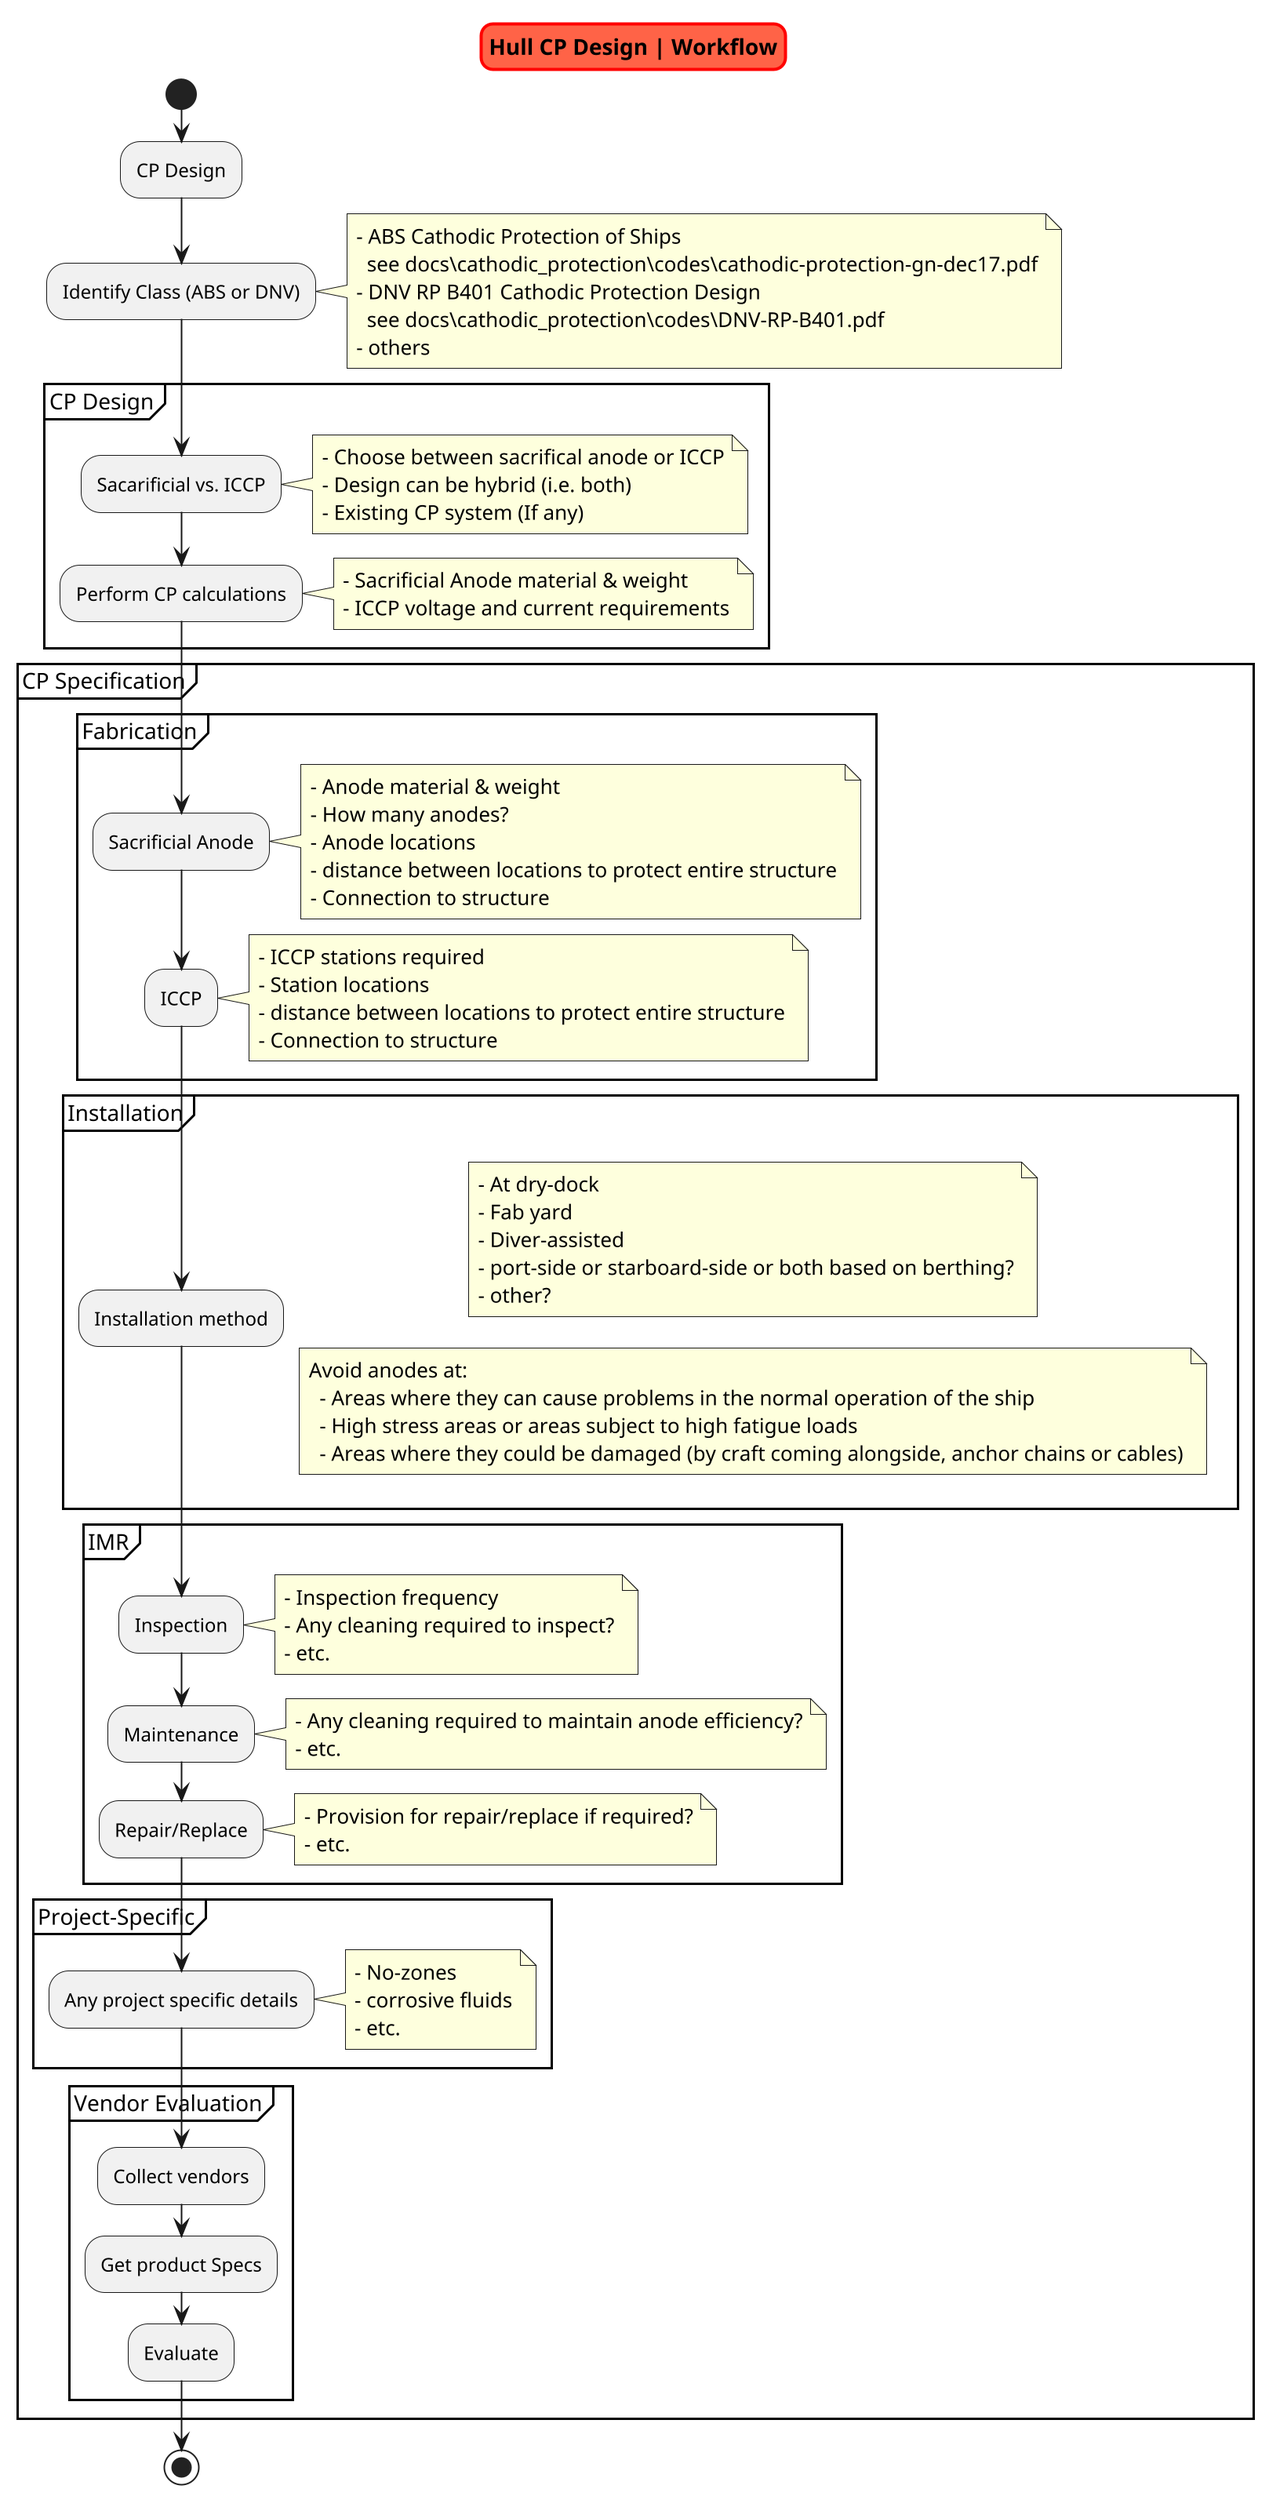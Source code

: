 @startuml  cp_ships

scale 2
skinparam titleBorderRoundCorner 15
skinparam titleBorderThickness 2
skinparam titleBorderColor red
skinparam titleBackgroundColor Tomato

title Hull CP Design | Workflow

start
:CP Design;

:Identify Class (ABS or DNV);

  note right
    - ABS Cathodic Protection of Ships 
      see docs\cathodic_protection\codes\cathodic-protection-gn-dec17.pdf
    - DNV RP B401 Cathodic Protection Design 
      see docs\cathodic_protection\codes\DNV-RP-B401.pdf
    - others
  end note

partition CP Design {
:Sacarificial vs. ICCP;
  note right
    - Choose between sacrifical anode or ICCP
    - Design can be hybrid (i.e. both)
    - Existing CP system (If any)
  end note

:Perform CP calculations;
  note right
    - Sacrificial Anode material & weight
    - ICCP voltage and current requirements
  end note

}

partition CP Specification {

  partition Fabrication {

  :Sacrificial Anode;
    note right
      - Anode material & weight
      - How many anodes?
      - Anode locations
      - distance between locations to protect entire structure
      - Connection to structure
    end note

  :ICCP;
    note right
      - ICCP stations required
      - Station locations 
      - distance between locations to protect entire structure
      - Connection to structure
    end note

  }

  partition Installation {

  :Installation method;
    note right
      - At dry-dock
      - Fab yard
      - Diver-assisted
      - port-side or starboard-side or both based on berthing?
      - other?
    end note


    note right
    Avoid anodes at:
      - Areas where they can cause problems in the normal operation of the ship
      - High stress areas or areas subject to high fatigue loads
      - Areas where they could be damaged (by craft coming alongside, anchor chains or cables)
    end note

  }

  partition IMR {

  :Inspection;
    note right
      - Inspection frequency
      - Any cleaning required to inspect?
      - etc.
    end note

  :Maintenance;
    note right
      - Any cleaning required to maintain anode efficiency?
      - etc.
    end note

  :Repair/Replace;
    note right
      - Provision for repair/replace if required?
      - etc.
    end note

  }

  partition Project-Specific {

  :Any project specific details;
    note right
      - No-zones
      - corrosive fluids
      - etc.
    end note

  }
  
  partition Vendor Evaluation {

  :Collect vendors;
  :Get product Specs;
  :Evaluate;

  }

}
stop
@enduml